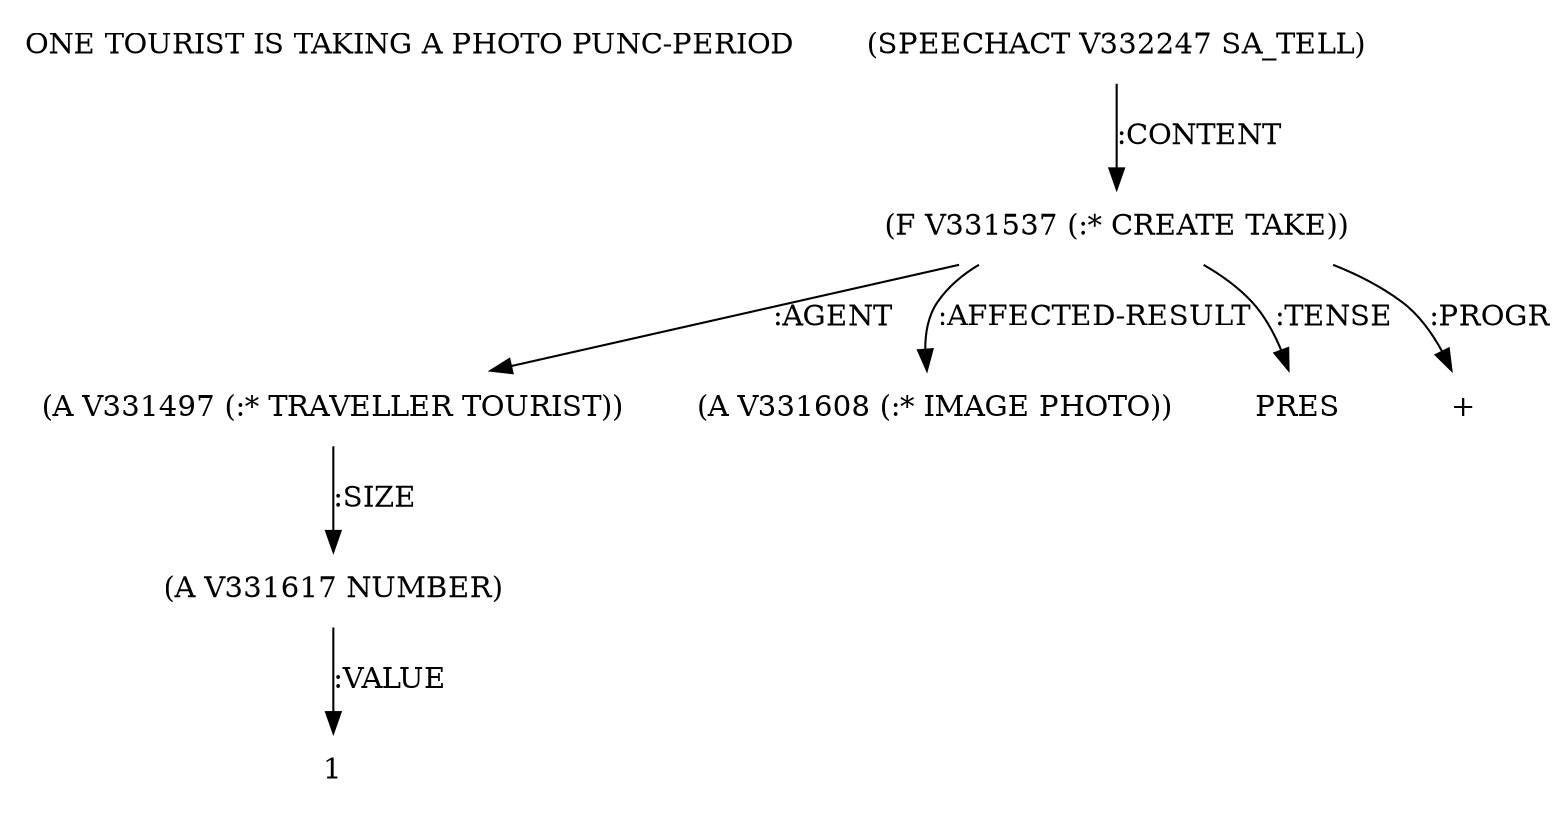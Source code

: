 digraph Terms {
  node [shape=none]
  "ONE TOURIST IS TAKING A PHOTO PUNC-PERIOD"
  "V332247" [label="(SPEECHACT V332247 SA_TELL)"]
  "V332247" -> "V331537" [label=":CONTENT"]
  "V331537" [label="(F V331537 (:* CREATE TAKE))"]
  "V331537" -> "V331497" [label=":AGENT"]
  "V331537" -> "V331608" [label=":AFFECTED-RESULT"]
  "V331537" -> "NT332857" [label=":TENSE"]
  "NT332857" [label="PRES"]
  "V331537" -> "NT332858" [label=":PROGR"]
  "NT332858" [label="+"]
  "V331497" [label="(A V331497 (:* TRAVELLER TOURIST))"]
  "V331497" -> "V331617" [label=":SIZE"]
  "V331617" [label="(A V331617 NUMBER)"]
  "V331617" -> "NT332859" [label=":VALUE"]
  "NT332859" [label="1"]
  "V331608" [label="(A V331608 (:* IMAGE PHOTO))"]
}
